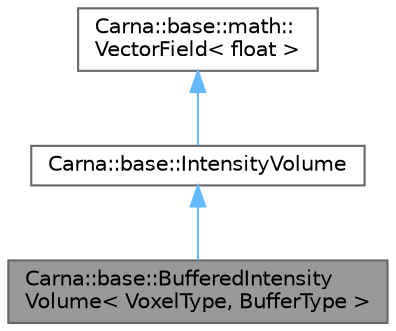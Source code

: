 digraph "Carna::base::BufferedIntensityVolume&lt; VoxelType, BufferType &gt;"
{
 // LATEX_PDF_SIZE
  bgcolor="transparent";
  edge [fontname=Helvetica,fontsize=10,labelfontname=Helvetica,labelfontsize=10];
  node [fontname=Helvetica,fontsize=10,shape=box,height=0.2,width=0.4];
  Node1 [id="Node000001",label="Carna::base::BufferedIntensity\lVolume\< VoxelType, BufferType \>",height=0.2,width=0.4,color="gray40", fillcolor="grey60", style="filled", fontcolor="black",tooltip="Implements IntensityVolume generically for a particular VoxelType."];
  Node2 -> Node1 [id="edge1_Node000001_Node000002",dir="back",color="steelblue1",style="solid",tooltip=" "];
  Node2 [id="Node000002",label="Carna::base::IntensityVolume",height=0.2,width=0.4,color="gray40", fillcolor="white", style="filled",URL="$classCarna_1_1base_1_1IntensityVolume.html",tooltip="Defines interface to  volume data."];
  Node3 -> Node2 [id="edge2_Node000002_Node000003",dir="back",color="steelblue1",style="solid",tooltip=" "];
  Node3 [id="Node000003",label="Carna::base::math::\lVectorField\< float \>",height=0.2,width=0.4,color="gray40", fillcolor="white", style="filled",URL="$classCarna_1_1base_1_1math_1_1VectorField.html",tooltip=" "];
}
